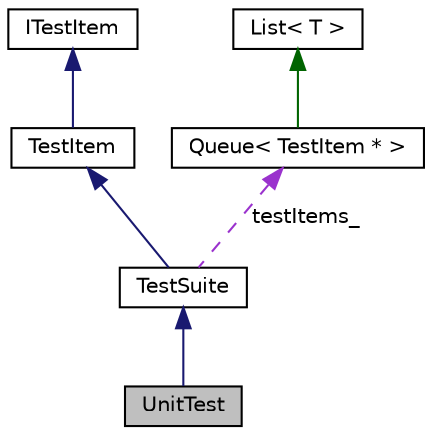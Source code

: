 digraph "UnitTest"
{
 // LATEX_PDF_SIZE
  edge [fontname="Helvetica",fontsize="10",labelfontname="Helvetica",labelfontsize="10"];
  node [fontname="Helvetica",fontsize="10",shape=record];
  Node1 [label="UnitTest",height=0.2,width=0.4,color="black", fillcolor="grey75", style="filled", fontcolor="black",tooltip="Implements the unit test class."];
  Node2 -> Node1 [dir="back",color="midnightblue",fontsize="10",style="solid",fontname="Helvetica"];
  Node2 [label="TestSuite",height=0.2,width=0.4,color="black", fillcolor="white", style="filled",URL="$classTestSuite.html",tooltip="This class implements a test suite for unit testing."];
  Node3 -> Node2 [dir="back",color="midnightblue",fontsize="10",style="solid",fontname="Helvetica"];
  Node3 [label="TestItem",height=0.2,width=0.4,color="black", fillcolor="white", style="filled",URL="$classTestItem.html",tooltip="Implementation of the core functions for all derived classes of the unit test framework."];
  Node4 -> Node3 [dir="back",color="midnightblue",fontsize="10",style="solid",fontname="Helvetica"];
  Node4 [label="ITestItem",height=0.2,width=0.4,color="black", fillcolor="white", style="filled",URL="$classITestItem.html",tooltip="Interface class of unit testing classes. In general a test item conaitns either a a specific test or ..."];
  Node5 -> Node2 [dir="back",color="darkorchid3",fontsize="10",style="dashed",label=" testItems_" ,fontname="Helvetica"];
  Node5 [label="Queue\< TestItem * \>",height=0.2,width=0.4,color="black", fillcolor="white", style="filled",URL="$classQueue.html",tooltip=" "];
  Node6 -> Node5 [dir="back",color="darkgreen",fontsize="10",style="solid",fontname="Helvetica"];
  Node6 [label="List\< T \>",height=0.2,width=0.4,color="black", fillcolor="white", style="filled",URL="$classList.html",tooltip="A template class definition. The class contains the start and end element of the list...."];
}
